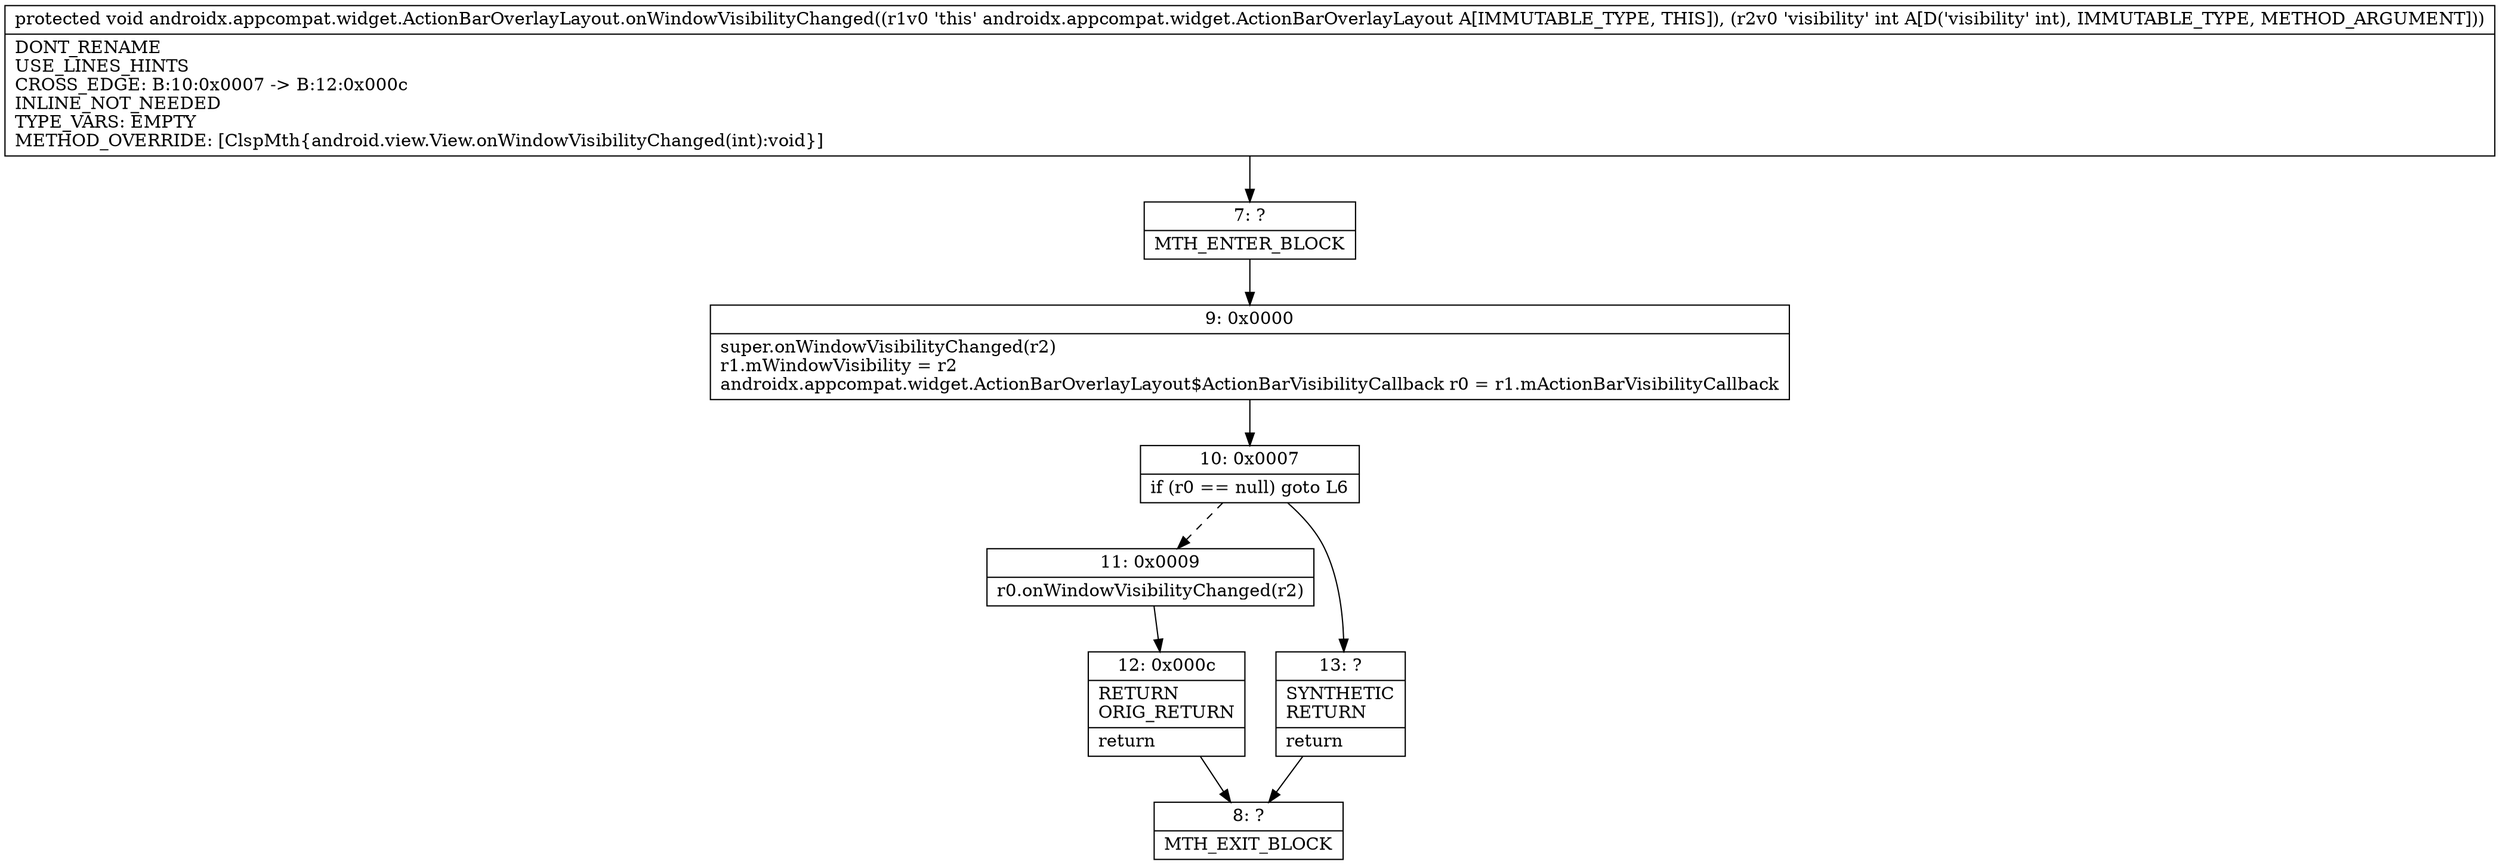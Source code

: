 digraph "CFG forandroidx.appcompat.widget.ActionBarOverlayLayout.onWindowVisibilityChanged(I)V" {
Node_7 [shape=record,label="{7\:\ ?|MTH_ENTER_BLOCK\l}"];
Node_9 [shape=record,label="{9\:\ 0x0000|super.onWindowVisibilityChanged(r2)\lr1.mWindowVisibility = r2\landroidx.appcompat.widget.ActionBarOverlayLayout$ActionBarVisibilityCallback r0 = r1.mActionBarVisibilityCallback\l}"];
Node_10 [shape=record,label="{10\:\ 0x0007|if (r0 == null) goto L6\l}"];
Node_11 [shape=record,label="{11\:\ 0x0009|r0.onWindowVisibilityChanged(r2)\l}"];
Node_12 [shape=record,label="{12\:\ 0x000c|RETURN\lORIG_RETURN\l|return\l}"];
Node_8 [shape=record,label="{8\:\ ?|MTH_EXIT_BLOCK\l}"];
Node_13 [shape=record,label="{13\:\ ?|SYNTHETIC\lRETURN\l|return\l}"];
MethodNode[shape=record,label="{protected void androidx.appcompat.widget.ActionBarOverlayLayout.onWindowVisibilityChanged((r1v0 'this' androidx.appcompat.widget.ActionBarOverlayLayout A[IMMUTABLE_TYPE, THIS]), (r2v0 'visibility' int A[D('visibility' int), IMMUTABLE_TYPE, METHOD_ARGUMENT]))  | DONT_RENAME\lUSE_LINES_HINTS\lCROSS_EDGE: B:10:0x0007 \-\> B:12:0x000c\lINLINE_NOT_NEEDED\lTYPE_VARS: EMPTY\lMETHOD_OVERRIDE: [ClspMth\{android.view.View.onWindowVisibilityChanged(int):void\}]\l}"];
MethodNode -> Node_7;Node_7 -> Node_9;
Node_9 -> Node_10;
Node_10 -> Node_11[style=dashed];
Node_10 -> Node_13;
Node_11 -> Node_12;
Node_12 -> Node_8;
Node_13 -> Node_8;
}


